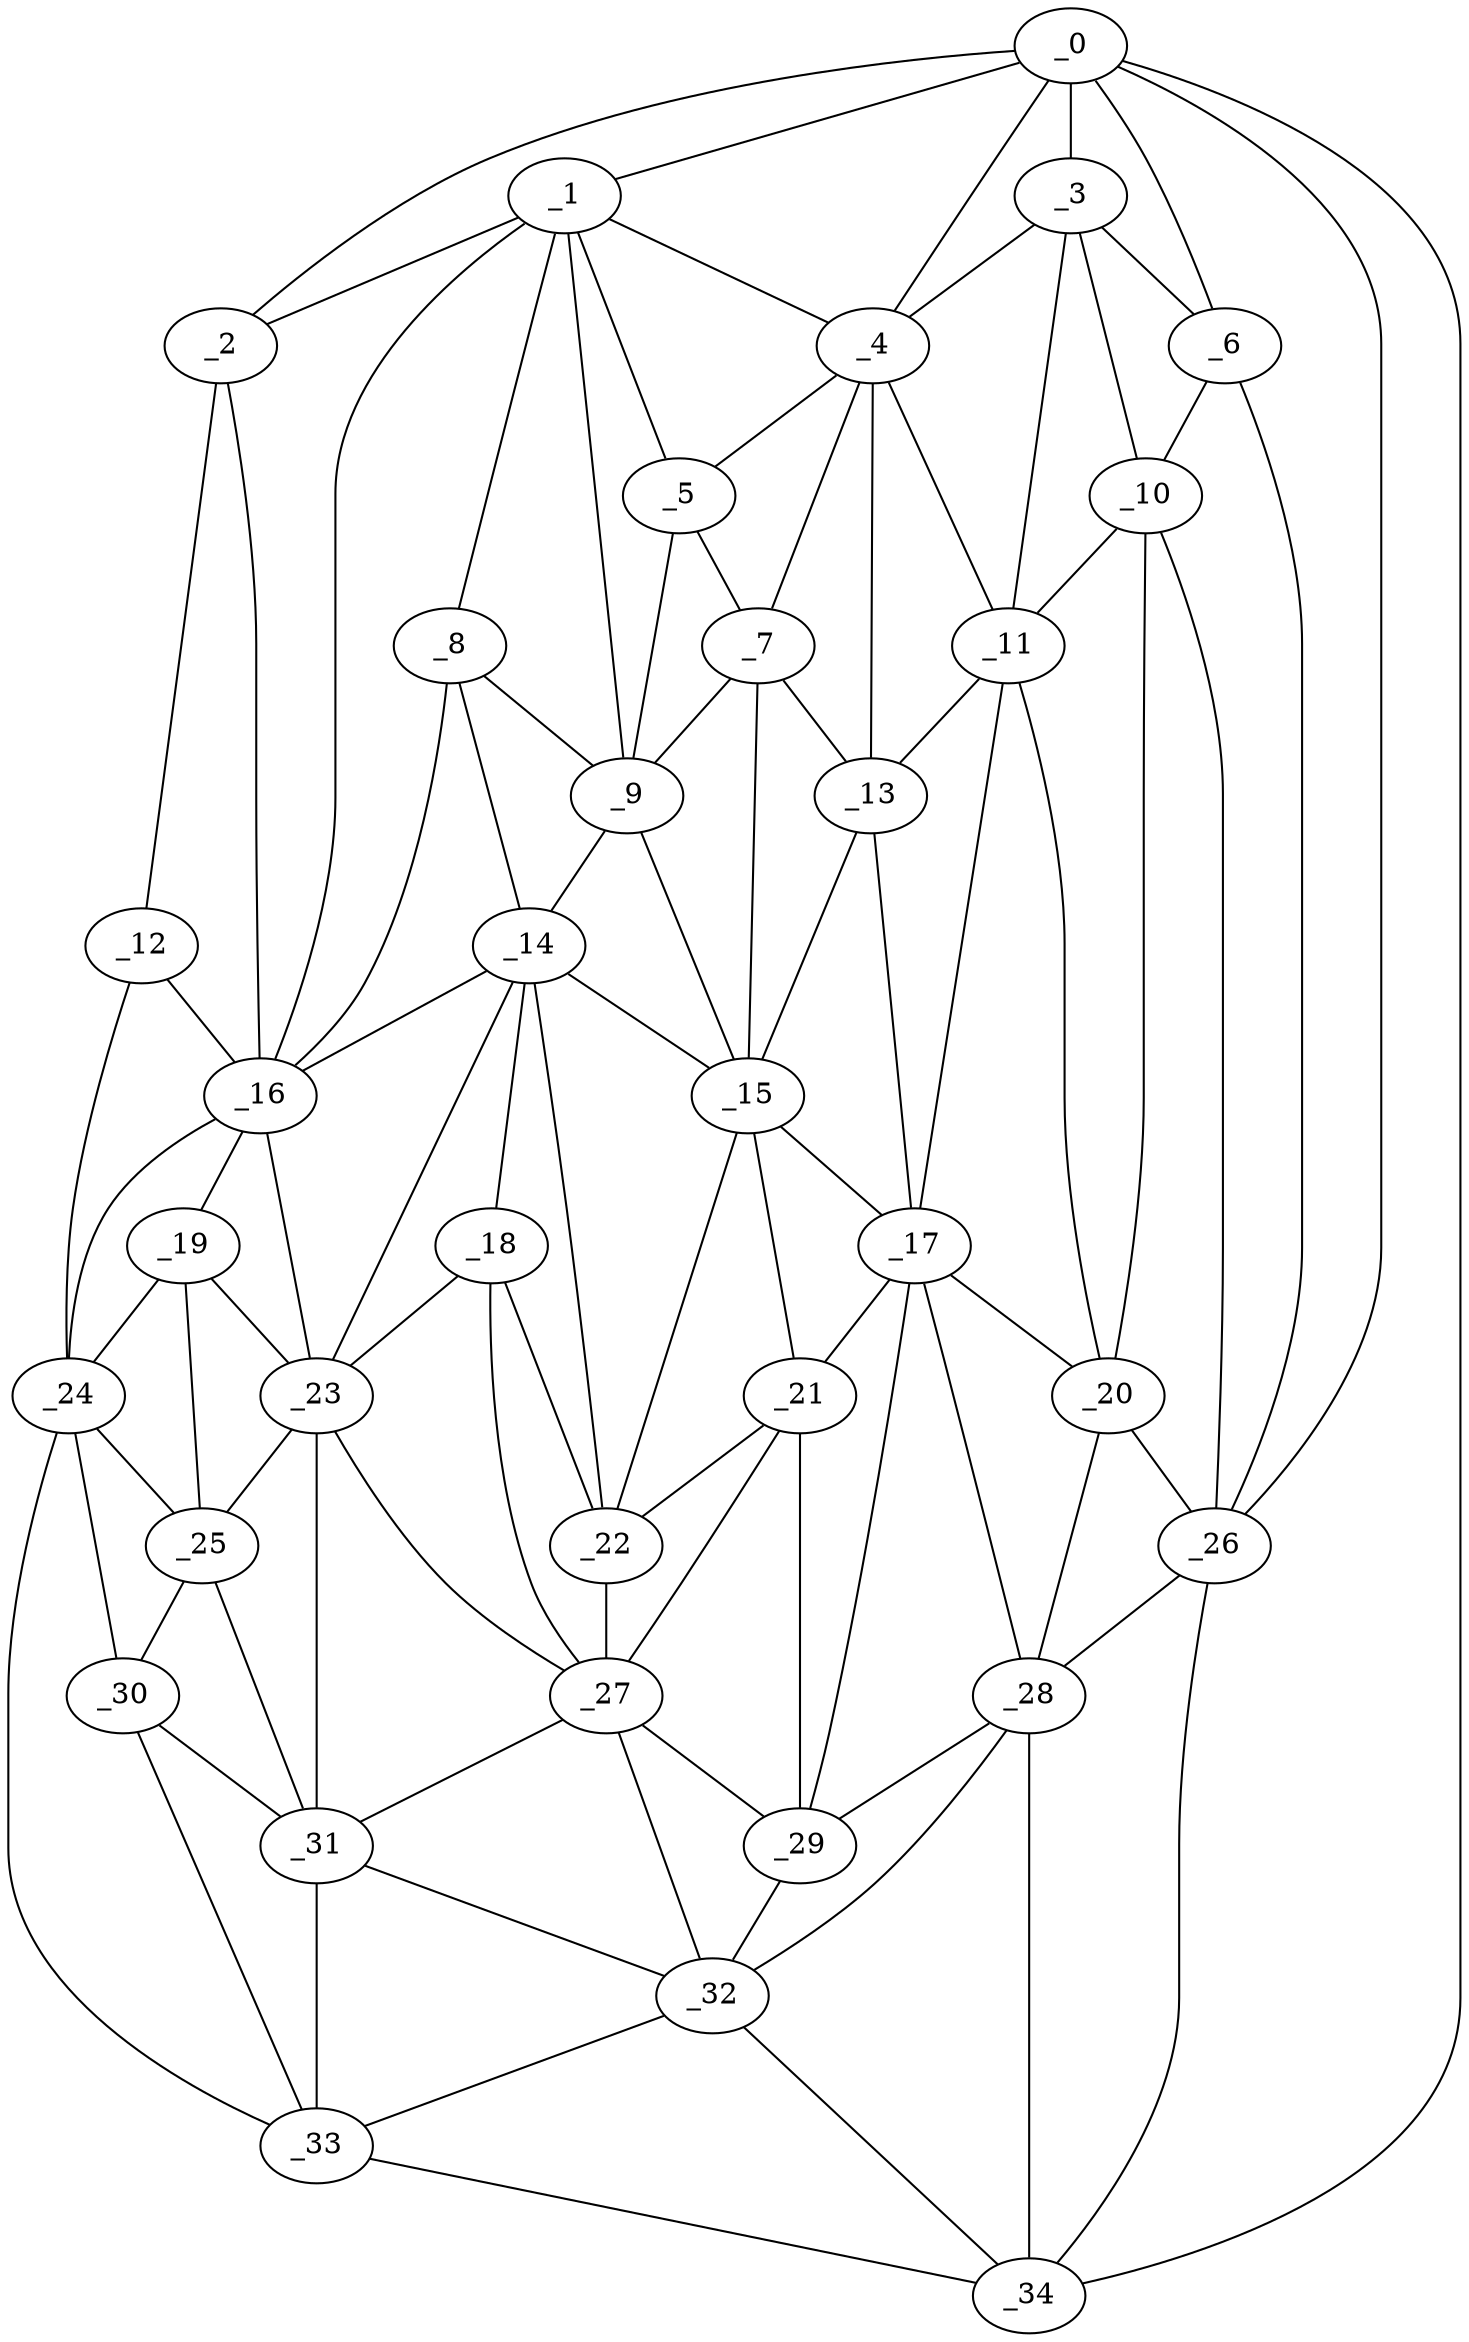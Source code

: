 graph "obj22__30.gxl" {
	_0	 [x=40,
		y=8];
	_1	 [x=41,
		y=84];
	_0 -- _1	 [valence=2];
	_2	 [x=41,
		y=118];
	_0 -- _2	 [valence=1];
	_3	 [x=42,
		y=28];
	_0 -- _3	 [valence=1];
	_4	 [x=42,
		y=56];
	_0 -- _4	 [valence=2];
	_6	 [x=44,
		y=25];
	_0 -- _6	 [valence=2];
	_26	 [x=71,
		y=23];
	_0 -- _26	 [valence=1];
	_34	 [x=92,
		y=12];
	_0 -- _34	 [valence=1];
	_1 -- _2	 [valence=2];
	_1 -- _4	 [valence=2];
	_5	 [x=42,
		y=71];
	_1 -- _5	 [valence=2];
	_8	 [x=47,
		y=84];
	_1 -- _8	 [valence=1];
	_9	 [x=48,
		y=77];
	_1 -- _9	 [valence=2];
	_16	 [x=58,
		y=109];
	_1 -- _16	 [valence=2];
	_12	 [x=50,
		y=122];
	_2 -- _12	 [valence=1];
	_2 -- _16	 [valence=2];
	_3 -- _4	 [valence=2];
	_3 -- _6	 [valence=2];
	_10	 [x=49,
		y=29];
	_3 -- _10	 [valence=2];
	_11	 [x=50,
		y=40];
	_3 -- _11	 [valence=2];
	_4 -- _5	 [valence=1];
	_7	 [x=44,
		y=68];
	_4 -- _7	 [valence=2];
	_4 -- _11	 [valence=2];
	_13	 [x=51,
		y=59];
	_4 -- _13	 [valence=2];
	_5 -- _7	 [valence=2];
	_5 -- _9	 [valence=1];
	_6 -- _10	 [valence=2];
	_6 -- _26	 [valence=2];
	_7 -- _9	 [valence=1];
	_7 -- _13	 [valence=2];
	_15	 [x=56,
		y=73];
	_7 -- _15	 [valence=2];
	_8 -- _9	 [valence=2];
	_14	 [x=54,
		y=87];
	_8 -- _14	 [valence=1];
	_8 -- _16	 [valence=2];
	_9 -- _14	 [valence=2];
	_9 -- _15	 [valence=2];
	_10 -- _11	 [valence=2];
	_20	 [x=63,
		y=32];
	_10 -- _20	 [valence=2];
	_10 -- _26	 [valence=1];
	_11 -- _13	 [valence=2];
	_17	 [x=61,
		y=60];
	_11 -- _17	 [valence=2];
	_11 -- _20	 [valence=2];
	_12 -- _16	 [valence=2];
	_24	 [x=67,
		y=125];
	_12 -- _24	 [valence=1];
	_13 -- _15	 [valence=1];
	_13 -- _17	 [valence=2];
	_14 -- _15	 [valence=1];
	_14 -- _16	 [valence=1];
	_18	 [x=61,
		y=89];
	_14 -- _18	 [valence=2];
	_22	 [x=65,
		y=82];
	_14 -- _22	 [valence=1];
	_23	 [x=65,
		y=102];
	_14 -- _23	 [valence=1];
	_15 -- _17	 [valence=1];
	_21	 [x=65,
		y=77];
	_15 -- _21	 [valence=2];
	_15 -- _22	 [valence=2];
	_19	 [x=62,
		y=107];
	_16 -- _19	 [valence=2];
	_16 -- _23	 [valence=1];
	_16 -- _24	 [valence=2];
	_17 -- _20	 [valence=2];
	_17 -- _21	 [valence=2];
	_28	 [x=72,
		y=35];
	_17 -- _28	 [valence=1];
	_29	 [x=72,
		y=61];
	_17 -- _29	 [valence=1];
	_18 -- _22	 [valence=2];
	_18 -- _23	 [valence=1];
	_27	 [x=71,
		y=89];
	_18 -- _27	 [valence=1];
	_19 -- _23	 [valence=2];
	_19 -- _24	 [valence=1];
	_25	 [x=69,
		y=108];
	_19 -- _25	 [valence=1];
	_20 -- _26	 [valence=2];
	_20 -- _28	 [valence=1];
	_21 -- _22	 [valence=2];
	_21 -- _27	 [valence=1];
	_21 -- _29	 [valence=2];
	_22 -- _27	 [valence=2];
	_23 -- _25	 [valence=2];
	_23 -- _27	 [valence=1];
	_31	 [x=80,
		y=103];
	_23 -- _31	 [valence=1];
	_24 -- _25	 [valence=2];
	_30	 [x=73,
		y=109];
	_24 -- _30	 [valence=2];
	_33	 [x=91,
		y=124];
	_24 -- _33	 [valence=1];
	_25 -- _30	 [valence=2];
	_25 -- _31	 [valence=2];
	_26 -- _28	 [valence=2];
	_26 -- _34	 [valence=2];
	_27 -- _29	 [valence=2];
	_27 -- _31	 [valence=2];
	_32	 [x=91,
		y=51];
	_27 -- _32	 [valence=2];
	_28 -- _29	 [valence=2];
	_28 -- _32	 [valence=2];
	_28 -- _34	 [valence=2];
	_29 -- _32	 [valence=2];
	_30 -- _31	 [valence=1];
	_30 -- _33	 [valence=1];
	_31 -- _32	 [valence=1];
	_31 -- _33	 [valence=1];
	_32 -- _33	 [valence=2];
	_32 -- _34	 [valence=1];
	_33 -- _34	 [valence=1];
}
